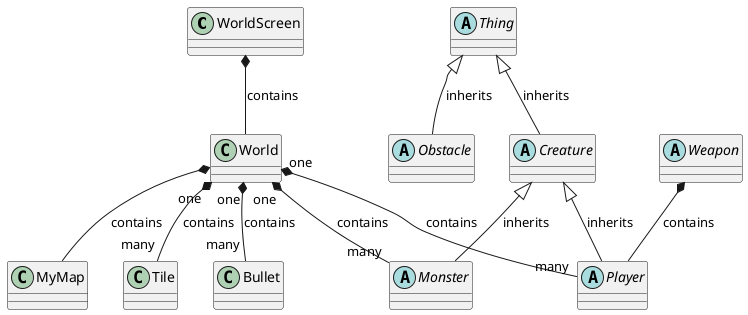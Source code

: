 @startuml classesInWorld
class WorldScreen
WorldScreen *-- World:contains
class World


class MyMap
class Tile
abstract class Thing
abstract class Creature
abstract class Player
abstract class Monster

World *-- MyMap:contains
World "one"*--"many" Tile:contains
World "one"*--"many" Player:contains
World "one"*--"many" Monster:contains

Thing <|-- Creature:inherits
Creature <|-- Monster:inherits
Creature <|-- Player:inherits

abstract class Weapon
Weapon *-- Player:contains

class Bullet
World "one"*--"many" Bullet:contains

abstract class Obstacle
Thing <|-- Obstacle:inherits
